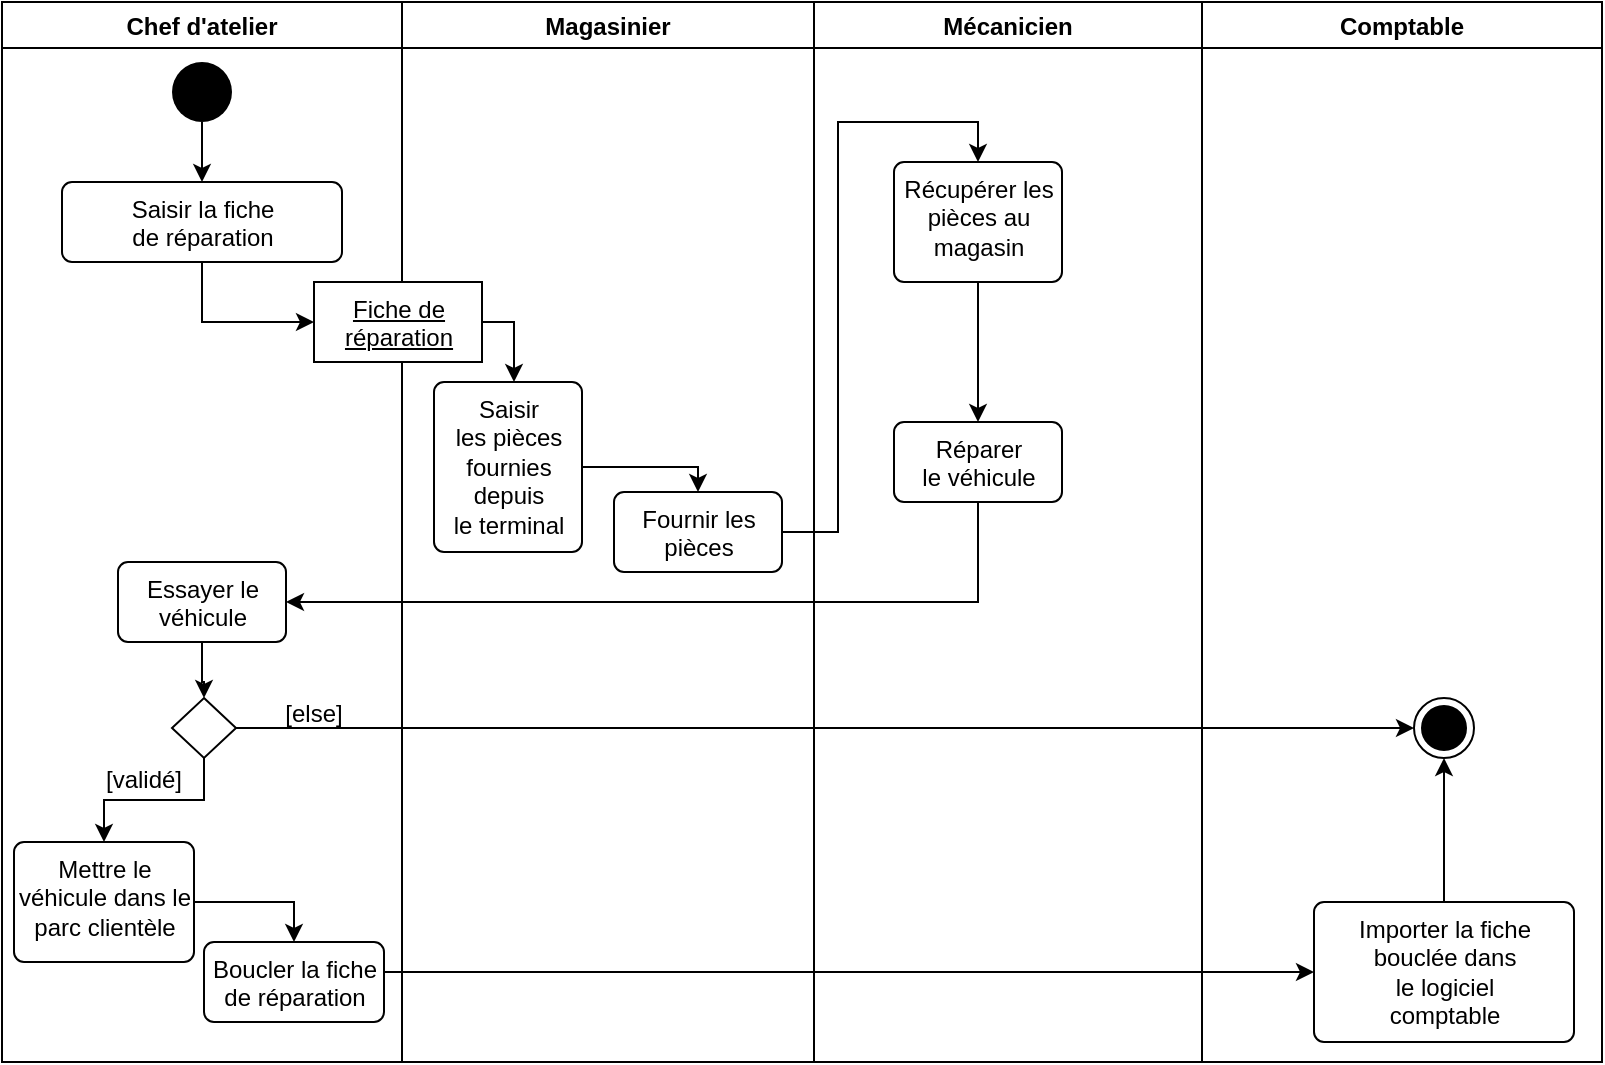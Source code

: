 <mxfile version="15.5.7" type="github">
  <diagram id="lDoR8Uwk0FF2YKrWrz3P" name="Page-1">
    <mxGraphModel dx="1273" dy="587" grid="1" gridSize="10" guides="1" tooltips="1" connect="1" arrows="1" fold="1" page="1" pageScale="1" pageWidth="827" pageHeight="1169" math="0" shadow="0">
      <root>
        <mxCell id="0" />
        <mxCell id="1" parent="0" />
        <mxCell id="x6pJYcGrNQkofZ2agiK2-5" value="Chef d&#39;atelier" style="swimlane;" parent="1" vertex="1">
          <mxGeometry x="14" y="40" width="200" height="530" as="geometry" />
        </mxCell>
        <mxCell id="x6pJYcGrNQkofZ2agiK2-13" value="" style="edgeStyle=orthogonalEdgeStyle;rounded=0;orthogonalLoop=1;jettySize=auto;html=1;" parent="x6pJYcGrNQkofZ2agiK2-5" source="x6pJYcGrNQkofZ2agiK2-9" target="x6pJYcGrNQkofZ2agiK2-10" edge="1">
          <mxGeometry relative="1" as="geometry" />
        </mxCell>
        <mxCell id="x6pJYcGrNQkofZ2agiK2-9" value="" style="ellipse;fillColor=#000000;strokeColor=none;" parent="x6pJYcGrNQkofZ2agiK2-5" vertex="1">
          <mxGeometry x="85" y="30" width="30" height="30" as="geometry" />
        </mxCell>
        <mxCell id="x6pJYcGrNQkofZ2agiK2-10" value="Saisir la fiche &lt;br&gt;de réparation" style="html=1;align=center;verticalAlign=top;rounded=1;absoluteArcSize=1;arcSize=10;dashed=0;" parent="x6pJYcGrNQkofZ2agiK2-5" vertex="1">
          <mxGeometry x="30" y="90" width="140" height="40" as="geometry" />
        </mxCell>
        <mxCell id="cijkb6Wk9oCFtrYYesEv-3" style="edgeStyle=orthogonalEdgeStyle;rounded=0;orthogonalLoop=1;jettySize=auto;html=1;entryX=0.5;entryY=0;entryDx=0;entryDy=0;" edge="1" parent="x6pJYcGrNQkofZ2agiK2-5" source="x6pJYcGrNQkofZ2agiK2-19" target="cijkb6Wk9oCFtrYYesEv-2">
          <mxGeometry relative="1" as="geometry" />
        </mxCell>
        <mxCell id="x6pJYcGrNQkofZ2agiK2-19" value="Essayer le&lt;br&gt; véhicule" style="html=1;align=center;verticalAlign=top;rounded=1;absoluteArcSize=1;arcSize=10;dashed=0;" parent="x6pJYcGrNQkofZ2agiK2-5" vertex="1">
          <mxGeometry x="58" y="280" width="84" height="40" as="geometry" />
        </mxCell>
        <mxCell id="x6pJYcGrNQkofZ2agiK2-33" style="edgeStyle=orthogonalEdgeStyle;rounded=0;orthogonalLoop=1;jettySize=auto;html=1;entryX=0.5;entryY=0;entryDx=0;entryDy=0;" parent="x6pJYcGrNQkofZ2agiK2-5" source="x6pJYcGrNQkofZ2agiK2-20" target="x6pJYcGrNQkofZ2agiK2-23" edge="1">
          <mxGeometry relative="1" as="geometry" />
        </mxCell>
        <mxCell id="x6pJYcGrNQkofZ2agiK2-20" value="Mettre le &lt;br&gt;véhicule dans le &lt;br&gt;parc clientèle" style="html=1;align=center;verticalAlign=top;rounded=1;absoluteArcSize=1;arcSize=10;dashed=0;" parent="x6pJYcGrNQkofZ2agiK2-5" vertex="1">
          <mxGeometry x="6" y="420" width="90" height="60" as="geometry" />
        </mxCell>
        <mxCell id="x6pJYcGrNQkofZ2agiK2-23" value="Boucler la fiche&lt;br&gt;de réparation" style="html=1;align=center;verticalAlign=top;rounded=1;absoluteArcSize=1;arcSize=10;dashed=0;" parent="x6pJYcGrNQkofZ2agiK2-5" vertex="1">
          <mxGeometry x="101" y="470" width="90" height="40" as="geometry" />
        </mxCell>
        <mxCell id="cijkb6Wk9oCFtrYYesEv-4" style="edgeStyle=orthogonalEdgeStyle;rounded=0;orthogonalLoop=1;jettySize=auto;html=1;entryX=0.5;entryY=0;entryDx=0;entryDy=0;" edge="1" parent="x6pJYcGrNQkofZ2agiK2-5" source="cijkb6Wk9oCFtrYYesEv-2" target="x6pJYcGrNQkofZ2agiK2-20">
          <mxGeometry relative="1" as="geometry" />
        </mxCell>
        <mxCell id="cijkb6Wk9oCFtrYYesEv-2" value="" style="rhombus;whiteSpace=wrap;html=1;" vertex="1" parent="x6pJYcGrNQkofZ2agiK2-5">
          <mxGeometry x="85" y="348" width="32" height="30" as="geometry" />
        </mxCell>
        <mxCell id="cijkb6Wk9oCFtrYYesEv-6" value="[else]" style="text;html=1;strokeColor=none;fillColor=none;align=center;verticalAlign=middle;whiteSpace=wrap;rounded=0;" vertex="1" parent="x6pJYcGrNQkofZ2agiK2-5">
          <mxGeometry x="126" y="341" width="60" height="30" as="geometry" />
        </mxCell>
        <mxCell id="cijkb6Wk9oCFtrYYesEv-7" value="[validé]" style="text;html=1;strokeColor=none;fillColor=none;align=center;verticalAlign=middle;whiteSpace=wrap;rounded=0;" vertex="1" parent="x6pJYcGrNQkofZ2agiK2-5">
          <mxGeometry x="41" y="374" width="60" height="30" as="geometry" />
        </mxCell>
        <mxCell id="x6pJYcGrNQkofZ2agiK2-6" value="Magasinier" style="swimlane;" parent="1" vertex="1">
          <mxGeometry x="214" y="40" width="206" height="530" as="geometry" />
        </mxCell>
        <mxCell id="x6pJYcGrNQkofZ2agiK2-11" value="Fournir les&lt;br&gt;pièces" style="html=1;align=center;verticalAlign=top;rounded=1;absoluteArcSize=1;arcSize=10;dashed=0;" parent="x6pJYcGrNQkofZ2agiK2-6" vertex="1">
          <mxGeometry x="106" y="245" width="84" height="40" as="geometry" />
        </mxCell>
        <mxCell id="x6pJYcGrNQkofZ2agiK2-26" style="edgeStyle=orthogonalEdgeStyle;rounded=0;orthogonalLoop=1;jettySize=auto;html=1;entryX=0.5;entryY=0;entryDx=0;entryDy=0;" parent="x6pJYcGrNQkofZ2agiK2-6" source="x6pJYcGrNQkofZ2agiK2-12" target="x6pJYcGrNQkofZ2agiK2-11" edge="1">
          <mxGeometry relative="1" as="geometry">
            <Array as="points">
              <mxPoint x="148" y="233" />
            </Array>
          </mxGeometry>
        </mxCell>
        <mxCell id="x6pJYcGrNQkofZ2agiK2-12" value="Saisir&lt;br&gt;les pièces&lt;br&gt;fournies&lt;br&gt;depuis&lt;br&gt;le terminal" style="html=1;align=center;verticalAlign=top;rounded=1;absoluteArcSize=1;arcSize=10;dashed=0;" parent="x6pJYcGrNQkofZ2agiK2-6" vertex="1">
          <mxGeometry x="16" y="190" width="74" height="85" as="geometry" />
        </mxCell>
        <mxCell id="x6pJYcGrNQkofZ2agiK2-25" style="edgeStyle=orthogonalEdgeStyle;rounded=0;orthogonalLoop=1;jettySize=auto;html=1;" parent="x6pJYcGrNQkofZ2agiK2-6" source="x6pJYcGrNQkofZ2agiK2-17" edge="1">
          <mxGeometry relative="1" as="geometry">
            <mxPoint x="56" y="190" as="targetPoint" />
            <Array as="points">
              <mxPoint x="56" y="160" />
            </Array>
          </mxGeometry>
        </mxCell>
        <mxCell id="x6pJYcGrNQkofZ2agiK2-17" value="Fiche de &lt;br&gt;réparation" style="html=1;align=center;verticalAlign=top;rounded=0;absoluteArcSize=1;arcSize=10;dashed=0;fontStyle=4" parent="x6pJYcGrNQkofZ2agiK2-6" vertex="1">
          <mxGeometry x="-44" y="140" width="84" height="40" as="geometry" />
        </mxCell>
        <mxCell id="x6pJYcGrNQkofZ2agiK2-7" value="Mécanicien" style="swimlane;" parent="1" vertex="1">
          <mxGeometry x="420" y="40" width="194" height="530" as="geometry" />
        </mxCell>
        <mxCell id="x6pJYcGrNQkofZ2agiK2-29" style="edgeStyle=orthogonalEdgeStyle;rounded=0;orthogonalLoop=1;jettySize=auto;html=1;entryX=0.5;entryY=0;entryDx=0;entryDy=0;" parent="x6pJYcGrNQkofZ2agiK2-7" source="x6pJYcGrNQkofZ2agiK2-16" target="x6pJYcGrNQkofZ2agiK2-18" edge="1">
          <mxGeometry relative="1" as="geometry" />
        </mxCell>
        <mxCell id="x6pJYcGrNQkofZ2agiK2-16" value="Récupérer les&lt;br&gt;pièces au&lt;br&gt;magasin" style="html=1;align=center;verticalAlign=top;rounded=1;absoluteArcSize=1;arcSize=10;dashed=0;" parent="x6pJYcGrNQkofZ2agiK2-7" vertex="1">
          <mxGeometry x="40" y="80" width="84" height="60" as="geometry" />
        </mxCell>
        <mxCell id="x6pJYcGrNQkofZ2agiK2-18" value="Réparer &lt;br&gt;le véhicule" style="html=1;align=center;verticalAlign=top;rounded=1;absoluteArcSize=1;arcSize=10;dashed=0;" parent="x6pJYcGrNQkofZ2agiK2-7" vertex="1">
          <mxGeometry x="40" y="210" width="84" height="40" as="geometry" />
        </mxCell>
        <mxCell id="x6pJYcGrNQkofZ2agiK2-8" value="Comptable" style="swimlane;" parent="1" vertex="1">
          <mxGeometry x="614" y="40" width="200" height="530" as="geometry" />
        </mxCell>
        <mxCell id="x6pJYcGrNQkofZ2agiK2-32" style="edgeStyle=orthogonalEdgeStyle;rounded=0;orthogonalLoop=1;jettySize=auto;html=1;entryX=0.5;entryY=1;entryDx=0;entryDy=0;" parent="x6pJYcGrNQkofZ2agiK2-8" source="x6pJYcGrNQkofZ2agiK2-24" target="x6pJYcGrNQkofZ2agiK2-31" edge="1">
          <mxGeometry relative="1" as="geometry">
            <Array as="points" />
          </mxGeometry>
        </mxCell>
        <mxCell id="x6pJYcGrNQkofZ2agiK2-24" value="Importer la fiche&lt;br&gt;bouclée dans&lt;br&gt;le logiciel&lt;br&gt;comptable" style="html=1;align=center;verticalAlign=top;rounded=1;absoluteArcSize=1;arcSize=10;dashed=0;" parent="x6pJYcGrNQkofZ2agiK2-8" vertex="1">
          <mxGeometry x="56" y="450" width="130" height="70" as="geometry" />
        </mxCell>
        <mxCell id="x6pJYcGrNQkofZ2agiK2-31" value="" style="ellipse;html=1;shape=endState;fillColor=#000000;strokeColor=#000000;rounded=0;" parent="x6pJYcGrNQkofZ2agiK2-8" vertex="1">
          <mxGeometry x="106" y="348" width="30" height="30" as="geometry" />
        </mxCell>
        <mxCell id="x6pJYcGrNQkofZ2agiK2-27" style="edgeStyle=orthogonalEdgeStyle;rounded=0;orthogonalLoop=1;jettySize=auto;html=1;entryX=0;entryY=0.5;entryDx=0;entryDy=0;" parent="1" source="x6pJYcGrNQkofZ2agiK2-10" target="x6pJYcGrNQkofZ2agiK2-17" edge="1">
          <mxGeometry relative="1" as="geometry" />
        </mxCell>
        <mxCell id="x6pJYcGrNQkofZ2agiK2-28" style="edgeStyle=orthogonalEdgeStyle;rounded=0;orthogonalLoop=1;jettySize=auto;html=1;entryX=0.5;entryY=0;entryDx=0;entryDy=0;" parent="1" source="x6pJYcGrNQkofZ2agiK2-11" target="x6pJYcGrNQkofZ2agiK2-16" edge="1">
          <mxGeometry relative="1" as="geometry" />
        </mxCell>
        <mxCell id="x6pJYcGrNQkofZ2agiK2-30" style="edgeStyle=orthogonalEdgeStyle;rounded=0;orthogonalLoop=1;jettySize=auto;html=1;entryX=1;entryY=0.5;entryDx=0;entryDy=0;" parent="1" source="x6pJYcGrNQkofZ2agiK2-18" target="x6pJYcGrNQkofZ2agiK2-19" edge="1">
          <mxGeometry relative="1" as="geometry">
            <Array as="points">
              <mxPoint x="502" y="340" />
            </Array>
          </mxGeometry>
        </mxCell>
        <mxCell id="cijkb6Wk9oCFtrYYesEv-5" style="edgeStyle=orthogonalEdgeStyle;rounded=0;orthogonalLoop=1;jettySize=auto;html=1;entryX=0;entryY=0.5;entryDx=0;entryDy=0;exitX=1;exitY=0.5;exitDx=0;exitDy=0;" edge="1" parent="1" source="cijkb6Wk9oCFtrYYesEv-2" target="x6pJYcGrNQkofZ2agiK2-31">
          <mxGeometry relative="1" as="geometry">
            <Array as="points">
              <mxPoint x="430" y="403" />
              <mxPoint x="430" y="403" />
            </Array>
          </mxGeometry>
        </mxCell>
        <mxCell id="cijkb6Wk9oCFtrYYesEv-8" style="edgeStyle=orthogonalEdgeStyle;rounded=0;orthogonalLoop=1;jettySize=auto;html=1;entryX=0;entryY=0.5;entryDx=0;entryDy=0;" edge="1" parent="1" source="x6pJYcGrNQkofZ2agiK2-23" target="x6pJYcGrNQkofZ2agiK2-24">
          <mxGeometry relative="1" as="geometry">
            <Array as="points">
              <mxPoint x="430" y="525" />
              <mxPoint x="430" y="525" />
            </Array>
          </mxGeometry>
        </mxCell>
      </root>
    </mxGraphModel>
  </diagram>
</mxfile>
